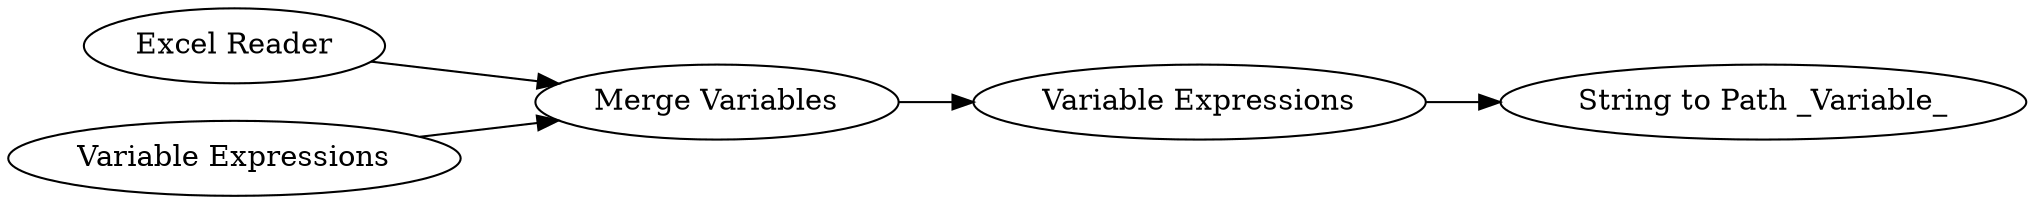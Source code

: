 digraph {
	54 -> 55
	51 -> 54
	55 -> 58
	52 -> 54
	55 [label="Variable Expressions"]
	51 [label="Excel Reader"]
	58 [label="String to Path _Variable_"]
	54 [label="Merge Variables"]
	52 [label="Variable Expressions"]
	rankdir=LR
}
